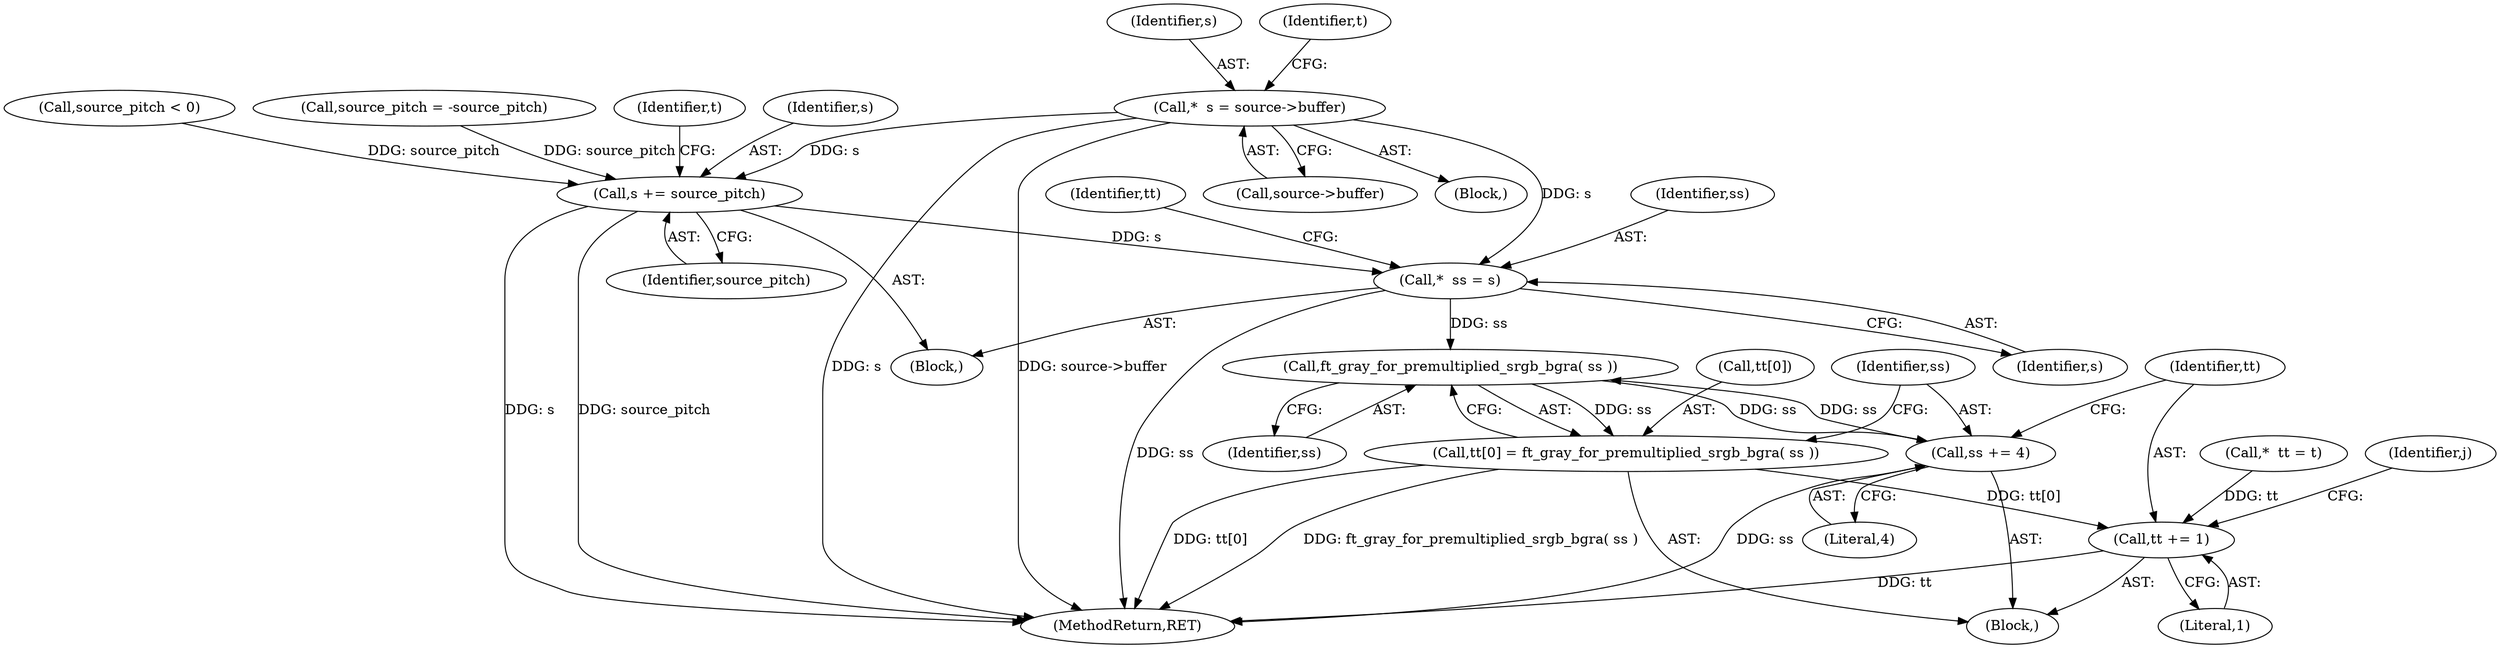 digraph "0_savannah_b3500af717010137046ec4076d1e1c0641e33727@pointer" {
"1000813" [label="(Call,*  s = source->buffer)"];
"1000843" [label="(Call,*  ss = s)"];
"1000867" [label="(Call,ft_gray_for_premultiplied_srgb_bgra( ss ))"];
"1000863" [label="(Call,tt[0] = ft_gray_for_premultiplied_srgb_bgra( ss ))"];
"1000872" [label="(Call,tt += 1)"];
"1000869" [label="(Call,ss += 4)"];
"1000875" [label="(Call,s += source_pitch)"];
"1000843" [label="(Call,*  ss = s)"];
"1000841" [label="(Block,)"];
"1000872" [label="(Call,tt += 1)"];
"1000814" [label="(Identifier,s)"];
"1000870" [label="(Identifier,ss)"];
"1000275" [label="(Call,source_pitch < 0)"];
"1000278" [label="(Call,source_pitch = -source_pitch)"];
"1000815" [label="(Call,source->buffer)"];
"1000867" [label="(Call,ft_gray_for_premultiplied_srgb_bgra( ss ))"];
"1000873" [label="(Identifier,tt)"];
"1000847" [label="(Call,*  tt = t)"];
"1000874" [label="(Literal,1)"];
"1000813" [label="(Call,*  s = source->buffer)"];
"1000845" [label="(Identifier,s)"];
"1000879" [label="(Identifier,t)"];
"1000868" [label="(Identifier,ss)"];
"1000877" [label="(Identifier,source_pitch)"];
"1000885" [label="(MethodReturn,RET)"];
"1000875" [label="(Call,s += source_pitch)"];
"1000864" [label="(Call,tt[0])"];
"1000861" [label="(Identifier,j)"];
"1000871" [label="(Literal,4)"];
"1000876" [label="(Identifier,s)"];
"1000844" [label="(Identifier,ss)"];
"1000863" [label="(Call,tt[0] = ft_gray_for_premultiplied_srgb_bgra( ss ))"];
"1000869" [label="(Call,ss += 4)"];
"1000848" [label="(Identifier,tt)"];
"1000811" [label="(Block,)"];
"1000820" [label="(Identifier,t)"];
"1000862" [label="(Block,)"];
"1000813" -> "1000811"  [label="AST: "];
"1000813" -> "1000815"  [label="CFG: "];
"1000814" -> "1000813"  [label="AST: "];
"1000815" -> "1000813"  [label="AST: "];
"1000820" -> "1000813"  [label="CFG: "];
"1000813" -> "1000885"  [label="DDG: s"];
"1000813" -> "1000885"  [label="DDG: source->buffer"];
"1000813" -> "1000843"  [label="DDG: s"];
"1000813" -> "1000875"  [label="DDG: s"];
"1000843" -> "1000841"  [label="AST: "];
"1000843" -> "1000845"  [label="CFG: "];
"1000844" -> "1000843"  [label="AST: "];
"1000845" -> "1000843"  [label="AST: "];
"1000848" -> "1000843"  [label="CFG: "];
"1000843" -> "1000885"  [label="DDG: ss"];
"1000875" -> "1000843"  [label="DDG: s"];
"1000843" -> "1000867"  [label="DDG: ss"];
"1000867" -> "1000863"  [label="AST: "];
"1000867" -> "1000868"  [label="CFG: "];
"1000868" -> "1000867"  [label="AST: "];
"1000863" -> "1000867"  [label="CFG: "];
"1000867" -> "1000863"  [label="DDG: ss"];
"1000869" -> "1000867"  [label="DDG: ss"];
"1000867" -> "1000869"  [label="DDG: ss"];
"1000863" -> "1000862"  [label="AST: "];
"1000864" -> "1000863"  [label="AST: "];
"1000870" -> "1000863"  [label="CFG: "];
"1000863" -> "1000885"  [label="DDG: ft_gray_for_premultiplied_srgb_bgra( ss )"];
"1000863" -> "1000885"  [label="DDG: tt[0]"];
"1000863" -> "1000872"  [label="DDG: tt[0]"];
"1000872" -> "1000862"  [label="AST: "];
"1000872" -> "1000874"  [label="CFG: "];
"1000873" -> "1000872"  [label="AST: "];
"1000874" -> "1000872"  [label="AST: "];
"1000861" -> "1000872"  [label="CFG: "];
"1000872" -> "1000885"  [label="DDG: tt"];
"1000847" -> "1000872"  [label="DDG: tt"];
"1000869" -> "1000862"  [label="AST: "];
"1000869" -> "1000871"  [label="CFG: "];
"1000870" -> "1000869"  [label="AST: "];
"1000871" -> "1000869"  [label="AST: "];
"1000873" -> "1000869"  [label="CFG: "];
"1000869" -> "1000885"  [label="DDG: ss"];
"1000875" -> "1000841"  [label="AST: "];
"1000875" -> "1000877"  [label="CFG: "];
"1000876" -> "1000875"  [label="AST: "];
"1000877" -> "1000875"  [label="AST: "];
"1000879" -> "1000875"  [label="CFG: "];
"1000875" -> "1000885"  [label="DDG: s"];
"1000875" -> "1000885"  [label="DDG: source_pitch"];
"1000275" -> "1000875"  [label="DDG: source_pitch"];
"1000278" -> "1000875"  [label="DDG: source_pitch"];
}
